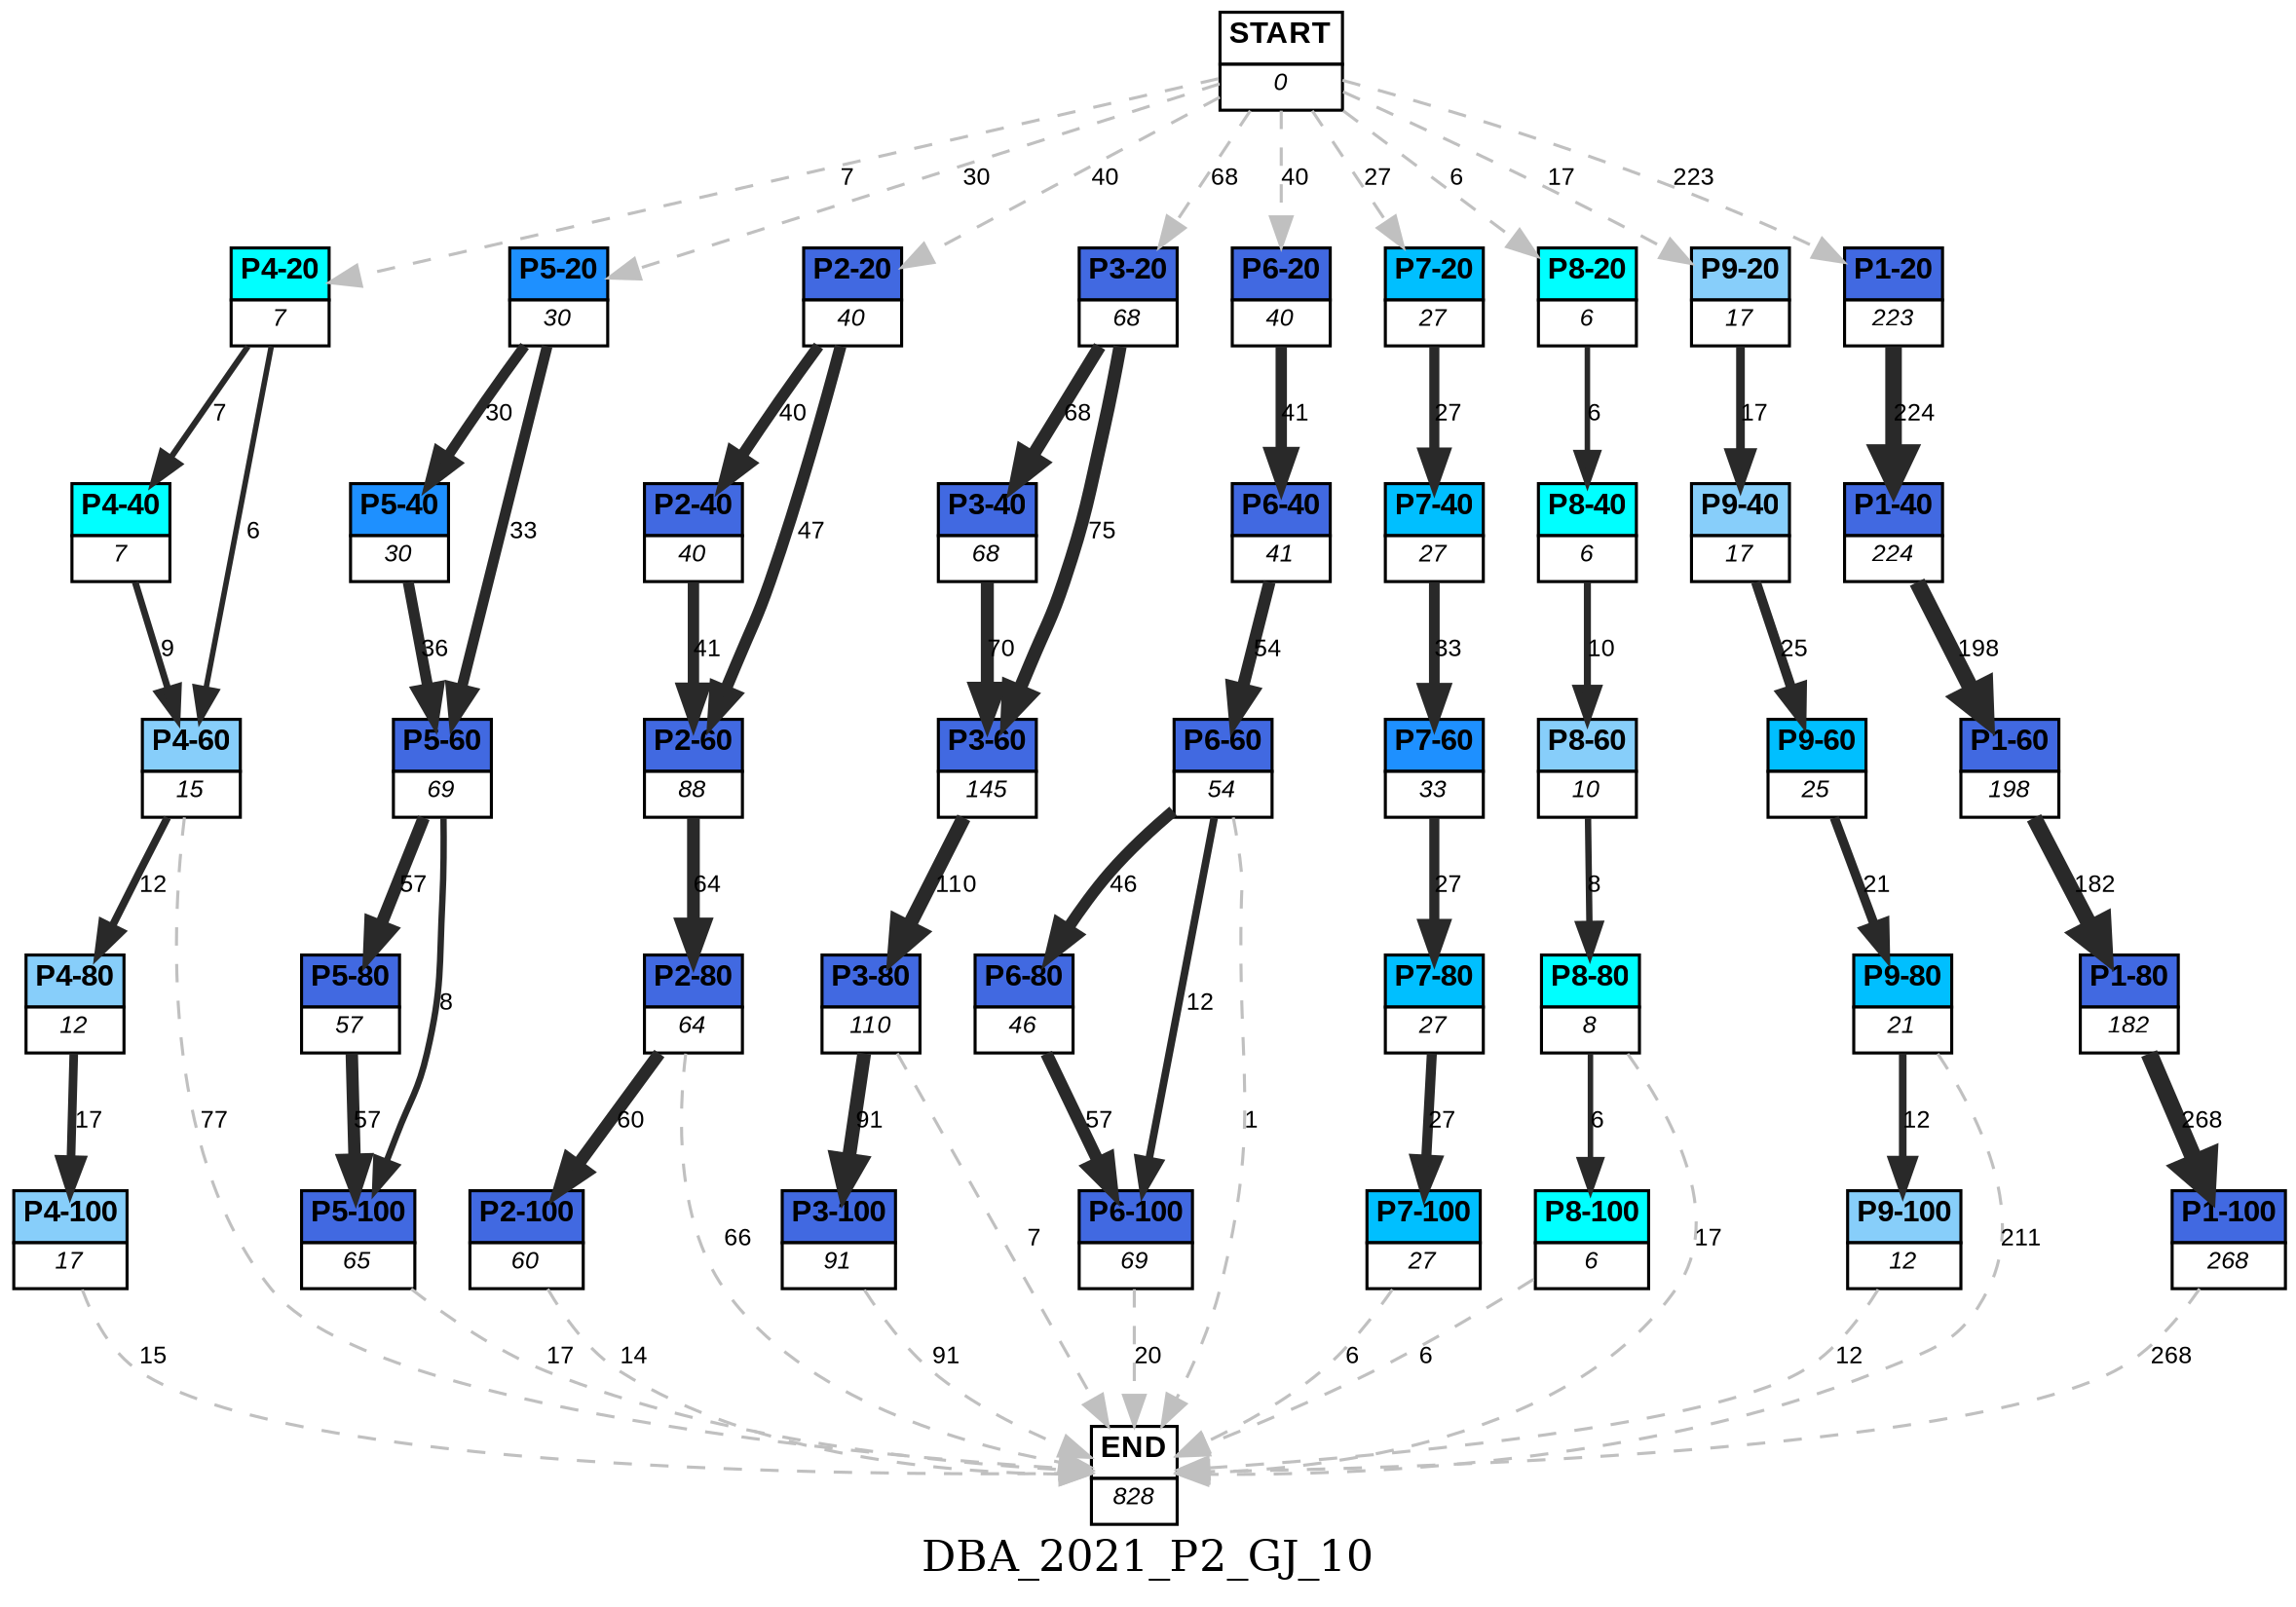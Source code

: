 digraph DBA_2021_P2_GJ_10 {
	label=DBA_2021_P2_GJ_10;
	dpi = 150
	size="16,11!";
	margin = 0;
"START" [shape=plain, label=<<table border="0" cellborder="1" cellspacing="0"><tr><td bgcolor="white"><FONT face="Arial" POINT-SIZE="10"><b>START</b></FONT></td></tr><tr><td bgcolor="white"><FONT face="Arial" POINT-SIZE="8"><i>0</i></FONT></td></tr></table>>]

"P4-20" [shape=plain, label=<<table border="0" cellborder="1" cellspacing="0"><tr><td bgcolor="aqua"><FONT face="Arial" POINT-SIZE="10"><b>P4-20</b></FONT></td></tr><tr><td bgcolor="white"><FONT face="Arial" POINT-SIZE="8"><i>7</i></FONT></td></tr></table>>]

"P4-40" [shape=plain, label=<<table border="0" cellborder="1" cellspacing="0"><tr><td bgcolor="aqua"><FONT face="Arial" POINT-SIZE="10"><b>P4-40</b></FONT></td></tr><tr><td bgcolor="white"><FONT face="Arial" POINT-SIZE="8"><i>7</i></FONT></td></tr></table>>]

"P4-60" [shape=plain, label=<<table border="0" cellborder="1" cellspacing="0"><tr><td bgcolor="lightskyblue"><FONT face="Arial" POINT-SIZE="10"><b>P4-60</b></FONT></td></tr><tr><td bgcolor="white"><FONT face="Arial" POINT-SIZE="8"><i>15</i></FONT></td></tr></table>>]

"P4-80" [shape=plain, label=<<table border="0" cellborder="1" cellspacing="0"><tr><td bgcolor="lightskyblue"><FONT face="Arial" POINT-SIZE="10"><b>P4-80</b></FONT></td></tr><tr><td bgcolor="white"><FONT face="Arial" POINT-SIZE="8"><i>12</i></FONT></td></tr></table>>]

"P4-100" [shape=plain, label=<<table border="0" cellborder="1" cellspacing="0"><tr><td bgcolor="lightskyblue"><FONT face="Arial" POINT-SIZE="10"><b>P4-100</b></FONT></td></tr><tr><td bgcolor="white"><FONT face="Arial" POINT-SIZE="8"><i>17</i></FONT></td></tr></table>>]

"P5-20" [shape=plain, label=<<table border="0" cellborder="1" cellspacing="0"><tr><td bgcolor="dodgerblue"><FONT face="Arial" POINT-SIZE="10"><b>P5-20</b></FONT></td></tr><tr><td bgcolor="white"><FONT face="Arial" POINT-SIZE="8"><i>30</i></FONT></td></tr></table>>]

"P5-40" [shape=plain, label=<<table border="0" cellborder="1" cellspacing="0"><tr><td bgcolor="dodgerblue"><FONT face="Arial" POINT-SIZE="10"><b>P5-40</b></FONT></td></tr><tr><td bgcolor="white"><FONT face="Arial" POINT-SIZE="8"><i>30</i></FONT></td></tr></table>>]

"P5-60" [shape=plain, label=<<table border="0" cellborder="1" cellspacing="0"><tr><td bgcolor="royalblue"><FONT face="Arial" POINT-SIZE="10"><b>P5-60</b></FONT></td></tr><tr><td bgcolor="white"><FONT face="Arial" POINT-SIZE="8"><i>69</i></FONT></td></tr></table>>]

"P5-80" [shape=plain, label=<<table border="0" cellborder="1" cellspacing="0"><tr><td bgcolor="royalblue"><FONT face="Arial" POINT-SIZE="10"><b>P5-80</b></FONT></td></tr><tr><td bgcolor="white"><FONT face="Arial" POINT-SIZE="8"><i>57</i></FONT></td></tr></table>>]

"P5-100" [shape=plain, label=<<table border="0" cellborder="1" cellspacing="0"><tr><td bgcolor="royalblue"><FONT face="Arial" POINT-SIZE="10"><b>P5-100</b></FONT></td></tr><tr><td bgcolor="white"><FONT face="Arial" POINT-SIZE="8"><i>65</i></FONT></td></tr></table>>]

"P2-20" [shape=plain, label=<<table border="0" cellborder="1" cellspacing="0"><tr><td bgcolor="royalblue"><FONT face="Arial" POINT-SIZE="10"><b>P2-20</b></FONT></td></tr><tr><td bgcolor="white"><FONT face="Arial" POINT-SIZE="8"><i>40</i></FONT></td></tr></table>>]

"P2-40" [shape=plain, label=<<table border="0" cellborder="1" cellspacing="0"><tr><td bgcolor="royalblue"><FONT face="Arial" POINT-SIZE="10"><b>P2-40</b></FONT></td></tr><tr><td bgcolor="white"><FONT face="Arial" POINT-SIZE="8"><i>40</i></FONT></td></tr></table>>]

"P2-60" [shape=plain, label=<<table border="0" cellborder="1" cellspacing="0"><tr><td bgcolor="royalblue"><FONT face="Arial" POINT-SIZE="10"><b>P2-60</b></FONT></td></tr><tr><td bgcolor="white"><FONT face="Arial" POINT-SIZE="8"><i>88</i></FONT></td></tr></table>>]

"P2-80" [shape=plain, label=<<table border="0" cellborder="1" cellspacing="0"><tr><td bgcolor="royalblue"><FONT face="Arial" POINT-SIZE="10"><b>P2-80</b></FONT></td></tr><tr><td bgcolor="white"><FONT face="Arial" POINT-SIZE="8"><i>64</i></FONT></td></tr></table>>]

"P2-100" [shape=plain, label=<<table border="0" cellborder="1" cellspacing="0"><tr><td bgcolor="royalblue"><FONT face="Arial" POINT-SIZE="10"><b>P2-100</b></FONT></td></tr><tr><td bgcolor="white"><FONT face="Arial" POINT-SIZE="8"><i>60</i></FONT></td></tr></table>>]

"P3-20" [shape=plain, label=<<table border="0" cellborder="1" cellspacing="0"><tr><td bgcolor="royalblue"><FONT face="Arial" POINT-SIZE="10"><b>P3-20</b></FONT></td></tr><tr><td bgcolor="white"><FONT face="Arial" POINT-SIZE="8"><i>68</i></FONT></td></tr></table>>]

"P3-40" [shape=plain, label=<<table border="0" cellborder="1" cellspacing="0"><tr><td bgcolor="royalblue"><FONT face="Arial" POINT-SIZE="10"><b>P3-40</b></FONT></td></tr><tr><td bgcolor="white"><FONT face="Arial" POINT-SIZE="8"><i>68</i></FONT></td></tr></table>>]

"P3-60" [shape=plain, label=<<table border="0" cellborder="1" cellspacing="0"><tr><td bgcolor="royalblue"><FONT face="Arial" POINT-SIZE="10"><b>P3-60</b></FONT></td></tr><tr><td bgcolor="white"><FONT face="Arial" POINT-SIZE="8"><i>145</i></FONT></td></tr></table>>]

"P3-80" [shape=plain, label=<<table border="0" cellborder="1" cellspacing="0"><tr><td bgcolor="royalblue"><FONT face="Arial" POINT-SIZE="10"><b>P3-80</b></FONT></td></tr><tr><td bgcolor="white"><FONT face="Arial" POINT-SIZE="8"><i>110</i></FONT></td></tr></table>>]

"P3-100" [shape=plain, label=<<table border="0" cellborder="1" cellspacing="0"><tr><td bgcolor="royalblue"><FONT face="Arial" POINT-SIZE="10"><b>P3-100</b></FONT></td></tr><tr><td bgcolor="white"><FONT face="Arial" POINT-SIZE="8"><i>91</i></FONT></td></tr></table>>]

"P6-20" [shape=plain, label=<<table border="0" cellborder="1" cellspacing="0"><tr><td bgcolor="royalblue"><FONT face="Arial" POINT-SIZE="10"><b>P6-20</b></FONT></td></tr><tr><td bgcolor="white"><FONT face="Arial" POINT-SIZE="8"><i>40</i></FONT></td></tr></table>>]

"P6-40" [shape=plain, label=<<table border="0" cellborder="1" cellspacing="0"><tr><td bgcolor="royalblue"><FONT face="Arial" POINT-SIZE="10"><b>P6-40</b></FONT></td></tr><tr><td bgcolor="white"><FONT face="Arial" POINT-SIZE="8"><i>41</i></FONT></td></tr></table>>]

"P6-60" [shape=plain, label=<<table border="0" cellborder="1" cellspacing="0"><tr><td bgcolor="royalblue"><FONT face="Arial" POINT-SIZE="10"><b>P6-60</b></FONT></td></tr><tr><td bgcolor="white"><FONT face="Arial" POINT-SIZE="8"><i>54</i></FONT></td></tr></table>>]

"P6-80" [shape=plain, label=<<table border="0" cellborder="1" cellspacing="0"><tr><td bgcolor="royalblue"><FONT face="Arial" POINT-SIZE="10"><b>P6-80</b></FONT></td></tr><tr><td bgcolor="white"><FONT face="Arial" POINT-SIZE="8"><i>46</i></FONT></td></tr></table>>]

"P6-100" [shape=plain, label=<<table border="0" cellborder="1" cellspacing="0"><tr><td bgcolor="royalblue"><FONT face="Arial" POINT-SIZE="10"><b>P6-100</b></FONT></td></tr><tr><td bgcolor="white"><FONT face="Arial" POINT-SIZE="8"><i>69</i></FONT></td></tr></table>>]

"P7-20" [shape=plain, label=<<table border="0" cellborder="1" cellspacing="0"><tr><td bgcolor="deepskyblue"><FONT face="Arial" POINT-SIZE="10"><b>P7-20</b></FONT></td></tr><tr><td bgcolor="white"><FONT face="Arial" POINT-SIZE="8"><i>27</i></FONT></td></tr></table>>]

"P7-40" [shape=plain, label=<<table border="0" cellborder="1" cellspacing="0"><tr><td bgcolor="deepskyblue"><FONT face="Arial" POINT-SIZE="10"><b>P7-40</b></FONT></td></tr><tr><td bgcolor="white"><FONT face="Arial" POINT-SIZE="8"><i>27</i></FONT></td></tr></table>>]

"P7-60" [shape=plain, label=<<table border="0" cellborder="1" cellspacing="0"><tr><td bgcolor="dodgerblue"><FONT face="Arial" POINT-SIZE="10"><b>P7-60</b></FONT></td></tr><tr><td bgcolor="white"><FONT face="Arial" POINT-SIZE="8"><i>33</i></FONT></td></tr></table>>]

"P7-80" [shape=plain, label=<<table border="0" cellborder="1" cellspacing="0"><tr><td bgcolor="deepskyblue"><FONT face="Arial" POINT-SIZE="10"><b>P7-80</b></FONT></td></tr><tr><td bgcolor="white"><FONT face="Arial" POINT-SIZE="8"><i>27</i></FONT></td></tr></table>>]

"P7-100" [shape=plain, label=<<table border="0" cellborder="1" cellspacing="0"><tr><td bgcolor="deepskyblue"><FONT face="Arial" POINT-SIZE="10"><b>P7-100</b></FONT></td></tr><tr><td bgcolor="white"><FONT face="Arial" POINT-SIZE="8"><i>27</i></FONT></td></tr></table>>]

"P8-20" [shape=plain, label=<<table border="0" cellborder="1" cellspacing="0"><tr><td bgcolor="aqua"><FONT face="Arial" POINT-SIZE="10"><b>P8-20</b></FONT></td></tr><tr><td bgcolor="white"><FONT face="Arial" POINT-SIZE="8"><i>6</i></FONT></td></tr></table>>]

"P8-40" [shape=plain, label=<<table border="0" cellborder="1" cellspacing="0"><tr><td bgcolor="aqua"><FONT face="Arial" POINT-SIZE="10"><b>P8-40</b></FONT></td></tr><tr><td bgcolor="white"><FONT face="Arial" POINT-SIZE="8"><i>6</i></FONT></td></tr></table>>]

"P8-60" [shape=plain, label=<<table border="0" cellborder="1" cellspacing="0"><tr><td bgcolor="lightskyblue"><FONT face="Arial" POINT-SIZE="10"><b>P8-60</b></FONT></td></tr><tr><td bgcolor="white"><FONT face="Arial" POINT-SIZE="8"><i>10</i></FONT></td></tr></table>>]

"P8-80" [shape=plain, label=<<table border="0" cellborder="1" cellspacing="0"><tr><td bgcolor="aqua"><FONT face="Arial" POINT-SIZE="10"><b>P8-80</b></FONT></td></tr><tr><td bgcolor="white"><FONT face="Arial" POINT-SIZE="8"><i>8</i></FONT></td></tr></table>>]

"P8-100" [shape=plain, label=<<table border="0" cellborder="1" cellspacing="0"><tr><td bgcolor="aqua"><FONT face="Arial" POINT-SIZE="10"><b>P8-100</b></FONT></td></tr><tr><td bgcolor="white"><FONT face="Arial" POINT-SIZE="8"><i>6</i></FONT></td></tr></table>>]

"P9-20" [shape=plain, label=<<table border="0" cellborder="1" cellspacing="0"><tr><td bgcolor="lightskyblue"><FONT face="Arial" POINT-SIZE="10"><b>P9-20</b></FONT></td></tr><tr><td bgcolor="white"><FONT face="Arial" POINT-SIZE="8"><i>17</i></FONT></td></tr></table>>]

"P9-40" [shape=plain, label=<<table border="0" cellborder="1" cellspacing="0"><tr><td bgcolor="lightskyblue"><FONT face="Arial" POINT-SIZE="10"><b>P9-40</b></FONT></td></tr><tr><td bgcolor="white"><FONT face="Arial" POINT-SIZE="8"><i>17</i></FONT></td></tr></table>>]

"P9-60" [shape=plain, label=<<table border="0" cellborder="1" cellspacing="0"><tr><td bgcolor="deepskyblue"><FONT face="Arial" POINT-SIZE="10"><b>P9-60</b></FONT></td></tr><tr><td bgcolor="white"><FONT face="Arial" POINT-SIZE="8"><i>25</i></FONT></td></tr></table>>]

"P9-80" [shape=plain, label=<<table border="0" cellborder="1" cellspacing="0"><tr><td bgcolor="deepskyblue"><FONT face="Arial" POINT-SIZE="10"><b>P9-80</b></FONT></td></tr><tr><td bgcolor="white"><FONT face="Arial" POINT-SIZE="8"><i>21</i></FONT></td></tr></table>>]

"P9-100" [shape=plain, label=<<table border="0" cellborder="1" cellspacing="0"><tr><td bgcolor="lightskyblue"><FONT face="Arial" POINT-SIZE="10"><b>P9-100</b></FONT></td></tr><tr><td bgcolor="white"><FONT face="Arial" POINT-SIZE="8"><i>12</i></FONT></td></tr></table>>]

"P1-20" [shape=plain, label=<<table border="0" cellborder="1" cellspacing="0"><tr><td bgcolor="royalblue"><FONT face="Arial" POINT-SIZE="10"><b>P1-20</b></FONT></td></tr><tr><td bgcolor="white"><FONT face="Arial" POINT-SIZE="8"><i>223</i></FONT></td></tr></table>>]

"P1-40" [shape=plain, label=<<table border="0" cellborder="1" cellspacing="0"><tr><td bgcolor="royalblue"><FONT face="Arial" POINT-SIZE="10"><b>P1-40</b></FONT></td></tr><tr><td bgcolor="white"><FONT face="Arial" POINT-SIZE="8"><i>224</i></FONT></td></tr></table>>]

"P1-60" [shape=plain, label=<<table border="0" cellborder="1" cellspacing="0"><tr><td bgcolor="royalblue"><FONT face="Arial" POINT-SIZE="10"><b>P1-60</b></FONT></td></tr><tr><td bgcolor="white"><FONT face="Arial" POINT-SIZE="8"><i>198</i></FONT></td></tr></table>>]

"P1-80" [shape=plain, label=<<table border="0" cellborder="1" cellspacing="0"><tr><td bgcolor="royalblue"><FONT face="Arial" POINT-SIZE="10"><b>P1-80</b></FONT></td></tr><tr><td bgcolor="white"><FONT face="Arial" POINT-SIZE="8"><i>182</i></FONT></td></tr></table>>]

"P1-100" [shape=plain, label=<<table border="0" cellborder="1" cellspacing="0"><tr><td bgcolor="royalblue"><FONT face="Arial" POINT-SIZE="10"><b>P1-100</b></FONT></td></tr><tr><td bgcolor="white"><FONT face="Arial" POINT-SIZE="8"><i>268</i></FONT></td></tr></table>>]

"END" [shape=plain, label=<<table border="0" cellborder="1" cellspacing="0"><tr><td bgcolor="white"><FONT face="Arial" POINT-SIZE="10"><b>END</b></FONT></td></tr><tr><td bgcolor="white"><FONT face="Arial" POINT-SIZE="8"><i>828</i></FONT></td></tr></table>>]

"START" -> "P4-20" [ style = dashed color=grey label ="7" labelfloat=false fontname="Arial" fontsize=8]

"START" -> "P5-20" [ style = dashed color=grey label ="30" labelfloat=false fontname="Arial" fontsize=8]

"START" -> "P2-20" [ style = dashed color=grey label ="40" labelfloat=false fontname="Arial" fontsize=8]

"START" -> "P3-20" [ style = dashed color=grey label ="68" labelfloat=false fontname="Arial" fontsize=8]

"START" -> "P6-20" [ style = dashed color=grey label ="40" labelfloat=false fontname="Arial" fontsize=8]

"START" -> "P7-20" [ style = dashed color=grey label ="27" labelfloat=false fontname="Arial" fontsize=8]

"START" -> "P8-20" [ style = dashed color=grey label ="6" labelfloat=false fontname="Arial" fontsize=8]

"START" -> "P9-20" [ style = dashed color=grey label ="17" labelfloat=false fontname="Arial" fontsize=8]

"START" -> "P1-20" [ style = dashed color=grey label ="223" labelfloat=false fontname="Arial" fontsize=8]

"P4-20" -> "P4-40" [ color=grey16 penwidth = "1.94591014905531"label ="7" labelfloat=false fontname="Arial" fontsize=8]

"P4-20" -> "P4-60" [ color=grey16 penwidth = "1.79175946922805"label ="6" labelfloat=false fontname="Arial" fontsize=8]

"P4-40" -> "P4-60" [ color=grey16 penwidth = "2.19722457733622"label ="9" labelfloat=false fontname="Arial" fontsize=8]

"P4-60" -> "P4-80" [ color=grey16 penwidth = "2.484906649788"label ="12" labelfloat=false fontname="Arial" fontsize=8]

"P4-60" -> "END" [ style = dashed color=grey label ="77" labelfloat=false fontname="Arial" fontsize=8]

"P4-80" -> "P4-100" [ color=grey16 penwidth = "2.83321334405622"label ="17" labelfloat=false fontname="Arial" fontsize=8]

"P4-100" -> "END" [ style = dashed color=grey label ="15" labelfloat=false fontname="Arial" fontsize=8]

"P5-20" -> "P5-40" [ color=grey16 penwidth = "3.40119738166216"label ="30" labelfloat=false fontname="Arial" fontsize=8]

"P5-20" -> "P5-60" [ color=grey16 penwidth = "3.49650756146648"label ="33" labelfloat=false fontname="Arial" fontsize=8]

"P5-40" -> "P5-60" [ color=grey16 penwidth = "3.58351893845611"label ="36" labelfloat=false fontname="Arial" fontsize=8]

"P5-60" -> "P5-80" [ color=grey16 penwidth = "4.04305126783455"label ="57" labelfloat=false fontname="Arial" fontsize=8]

"P5-60" -> "P5-100" [ color=grey16 penwidth = "2.07944154167984"label ="8" labelfloat=false fontname="Arial" fontsize=8]

"P5-80" -> "P5-100" [ color=grey16 penwidth = "4.04305126783455"label ="57" labelfloat=false fontname="Arial" fontsize=8]

"P5-100" -> "END" [ style = dashed color=grey label ="17" labelfloat=false fontname="Arial" fontsize=8]

"P2-20" -> "P2-40" [ color=grey16 penwidth = "3.68887945411394"label ="40" labelfloat=false fontname="Arial" fontsize=8]

"P2-20" -> "P2-60" [ color=grey16 penwidth = "3.85014760171006"label ="47" labelfloat=false fontname="Arial" fontsize=8]

"P2-40" -> "P2-60" [ color=grey16 penwidth = "3.71357206670431"label ="41" labelfloat=false fontname="Arial" fontsize=8]

"P2-60" -> "P2-80" [ color=grey16 penwidth = "4.15888308335967"label ="64" labelfloat=false fontname="Arial" fontsize=8]

"P2-80" -> "P2-100" [ color=grey16 penwidth = "4.0943445622221"label ="60" labelfloat=false fontname="Arial" fontsize=8]

"P2-80" -> "END" [ style = dashed color=grey label ="66" labelfloat=false fontname="Arial" fontsize=8]

"P2-100" -> "END" [ style = dashed color=grey label ="14" labelfloat=false fontname="Arial" fontsize=8]

"P3-20" -> "P3-40" [ color=grey16 penwidth = "4.21950770517611"label ="68" labelfloat=false fontname="Arial" fontsize=8]

"P3-20" -> "P3-60" [ color=grey16 penwidth = "4.31748811353631"label ="75" labelfloat=false fontname="Arial" fontsize=8]

"P3-40" -> "P3-60" [ color=grey16 penwidth = "4.24849524204936"label ="70" labelfloat=false fontname="Arial" fontsize=8]

"P3-60" -> "P3-80" [ color=grey16 penwidth = "4.70048036579242"label ="110" labelfloat=false fontname="Arial" fontsize=8]

"P3-80" -> "P3-100" [ color=grey16 penwidth = "4.51085950651685"label ="91" labelfloat=false fontname="Arial" fontsize=8]

"P3-80" -> "END" [ style = dashed color=grey label ="7" labelfloat=false fontname="Arial" fontsize=8]

"P3-100" -> "END" [ style = dashed color=grey label ="91" labelfloat=false fontname="Arial" fontsize=8]

"P6-20" -> "P6-40" [ color=grey16 penwidth = "3.71357206670431"label ="41" labelfloat=false fontname="Arial" fontsize=8]

"P6-40" -> "P6-60" [ color=grey16 penwidth = "3.98898404656427"label ="54" labelfloat=false fontname="Arial" fontsize=8]

"P6-60" -> "P6-80" [ color=grey16 penwidth = "3.8286413964891"label ="46" labelfloat=false fontname="Arial" fontsize=8]

"P6-60" -> "P6-100" [ color=grey16 penwidth = "2.484906649788"label ="12" labelfloat=false fontname="Arial" fontsize=8]

"P6-60" -> "END" [ style = dashed color=grey label ="1" labelfloat=false fontname="Arial" fontsize=8]

"P6-80" -> "P6-100" [ color=grey16 penwidth = "4.04305126783455"label ="57" labelfloat=false fontname="Arial" fontsize=8]

"P6-100" -> "END" [ style = dashed color=grey label ="20" labelfloat=false fontname="Arial" fontsize=8]

"P7-20" -> "P7-40" [ color=grey16 penwidth = "3.29583686600433"label ="27" labelfloat=false fontname="Arial" fontsize=8]

"P7-40" -> "P7-60" [ color=grey16 penwidth = "3.49650756146648"label ="33" labelfloat=false fontname="Arial" fontsize=8]

"P7-60" -> "P7-80" [ color=grey16 penwidth = "3.29583686600433"label ="27" labelfloat=false fontname="Arial" fontsize=8]

"P7-80" -> "P7-100" [ color=grey16 penwidth = "3.29583686600433"label ="27" labelfloat=false fontname="Arial" fontsize=8]

"P7-100" -> "END" [ style = dashed color=grey label ="6" labelfloat=false fontname="Arial" fontsize=8]

"P8-20" -> "P8-40" [ color=grey16 penwidth = "1.79175946922805"label ="6" labelfloat=false fontname="Arial" fontsize=8]

"P8-40" -> "P8-60" [ color=grey16 penwidth = "2.30258509299405"label ="10" labelfloat=false fontname="Arial" fontsize=8]

"P8-60" -> "P8-80" [ color=grey16 penwidth = "2.07944154167984"label ="8" labelfloat=false fontname="Arial" fontsize=8]

"P8-80" -> "P8-100" [ color=grey16 penwidth = "1.79175946922805"label ="6" labelfloat=false fontname="Arial" fontsize=8]

"P8-80" -> "END" [ style = dashed color=grey label ="17" labelfloat=false fontname="Arial" fontsize=8]

"P8-100" -> "END" [ style = dashed color=grey label ="6" labelfloat=false fontname="Arial" fontsize=8]

"P9-20" -> "P9-40" [ color=grey16 penwidth = "2.83321334405622"label ="17" labelfloat=false fontname="Arial" fontsize=8]

"P9-40" -> "P9-60" [ color=grey16 penwidth = "3.2188758248682"label ="25" labelfloat=false fontname="Arial" fontsize=8]

"P9-60" -> "P9-80" [ color=grey16 penwidth = "3.04452243772342"label ="21" labelfloat=false fontname="Arial" fontsize=8]

"P9-80" -> "P9-100" [ color=grey16 penwidth = "2.484906649788"label ="12" labelfloat=false fontname="Arial" fontsize=8]

"P9-80" -> "END" [ style = dashed color=grey label ="211" labelfloat=false fontname="Arial" fontsize=8]

"P9-100" -> "END" [ style = dashed color=grey label ="12" labelfloat=false fontname="Arial" fontsize=8]

"P1-20" -> "P1-40" [ color=grey16 penwidth = "5.41164605185504"label ="224" labelfloat=false fontname="Arial" fontsize=8]

"P1-40" -> "P1-60" [ color=grey16 penwidth = "5.28826703069454"label ="198" labelfloat=false fontname="Arial" fontsize=8]

"P1-60" -> "P1-80" [ color=grey16 penwidth = "5.2040066870768"label ="182" labelfloat=false fontname="Arial" fontsize=8]

"P1-80" -> "P1-100" [ color=grey16 penwidth = "5.59098698051086"label ="268" labelfloat=false fontname="Arial" fontsize=8]

"P1-100" -> "END" [ style = dashed color=grey label ="268" labelfloat=false fontname="Arial" fontsize=8]

}
